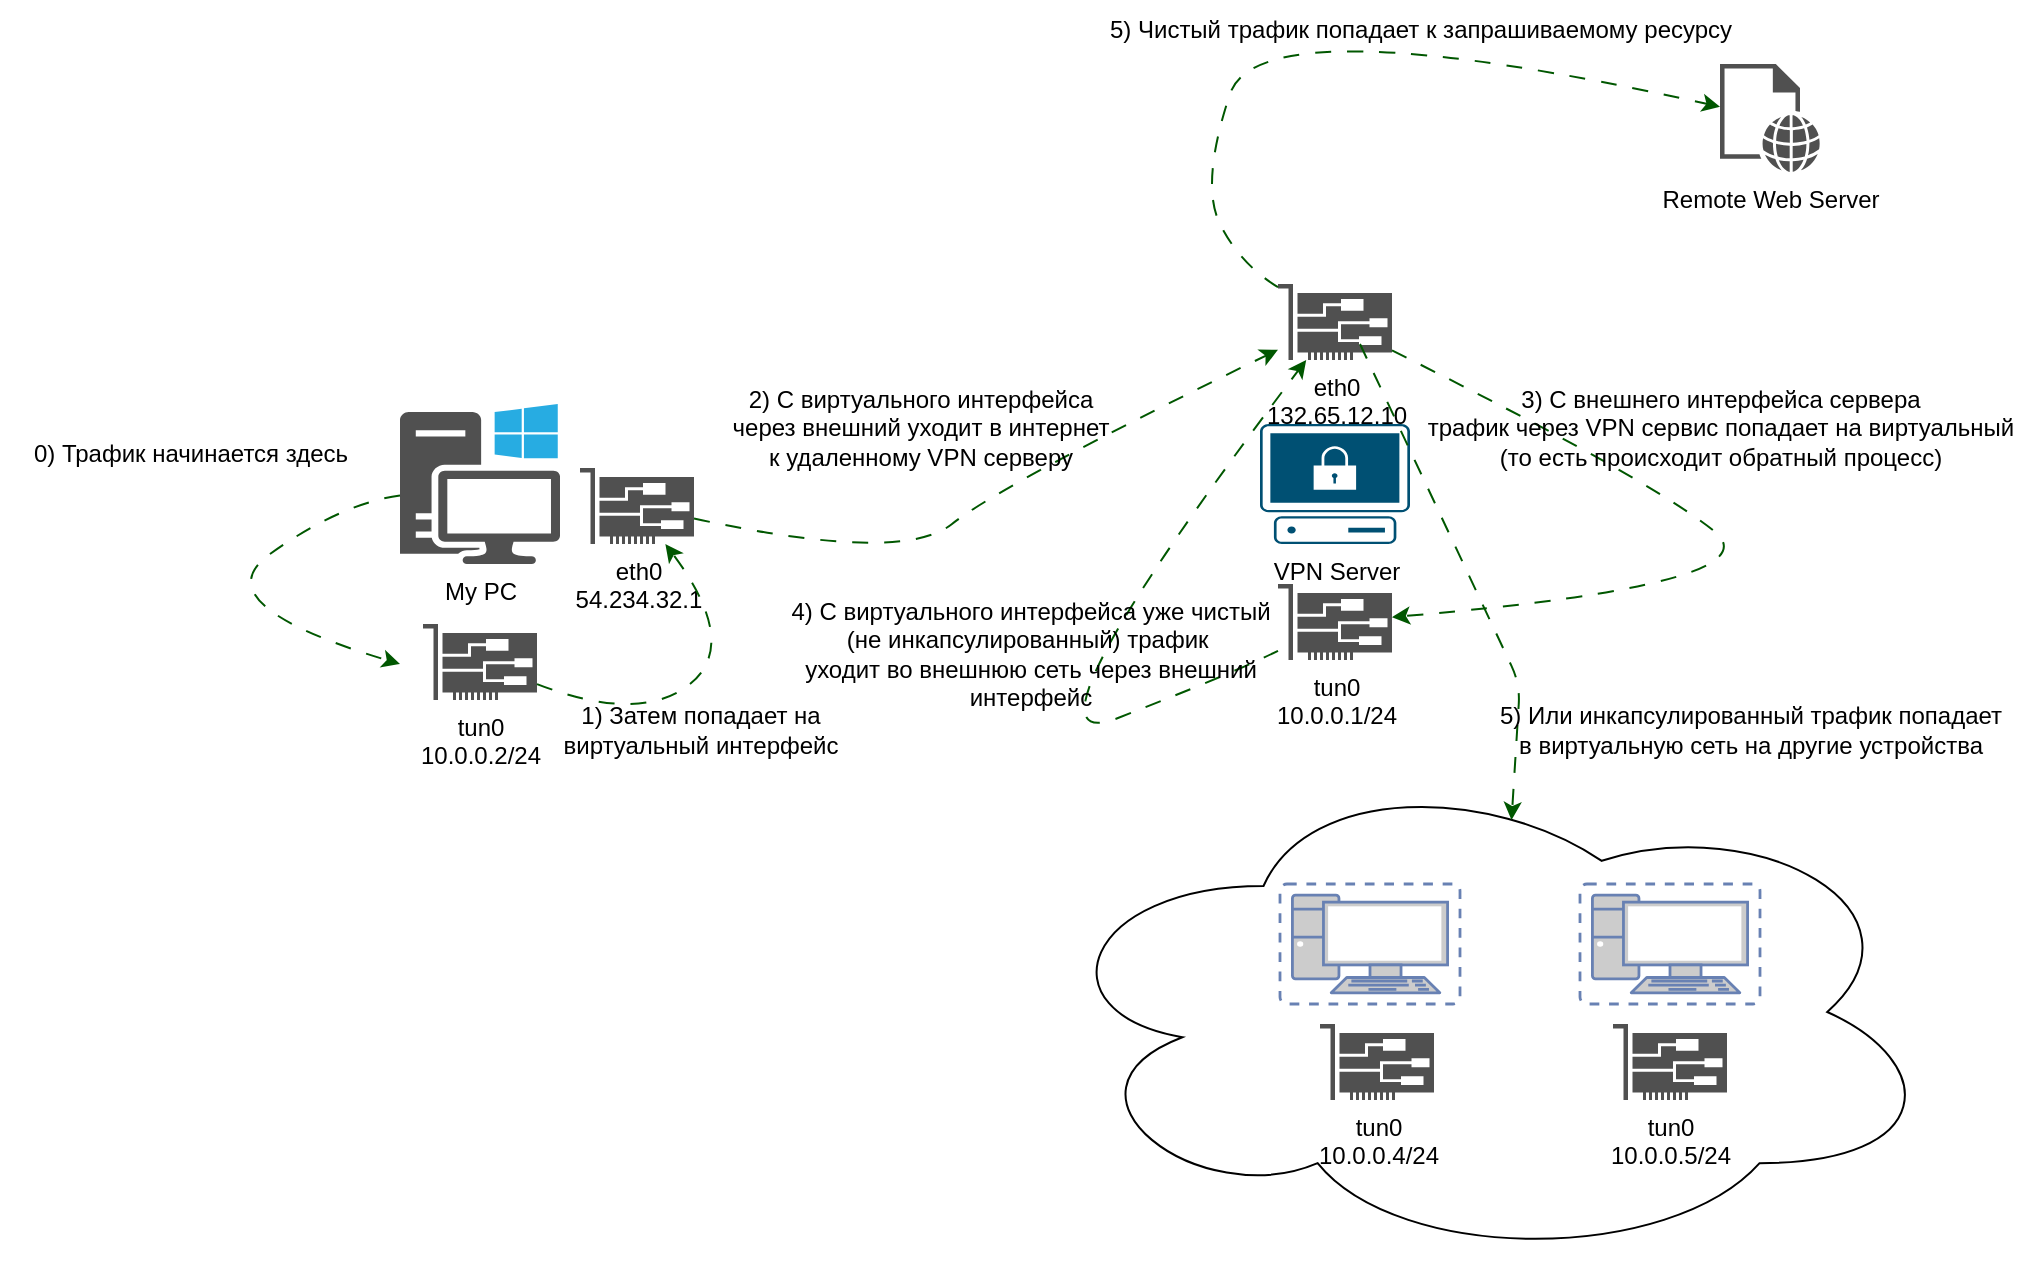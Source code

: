 <mxfile version="21.3.8" type="github">
  <diagram name="Page-1" id="ahk14qOgWb5BnK4jDoPu">
    <mxGraphModel dx="1781" dy="647" grid="1" gridSize="10" guides="1" tooltips="1" connect="1" arrows="1" fold="1" page="1" pageScale="1" pageWidth="827" pageHeight="1169" math="0" shadow="0">
      <root>
        <mxCell id="0" />
        <mxCell id="1" parent="0" />
        <mxCell id="t2J68xa6cFNO4QLSiprF-39" value="" style="ellipse;shape=cloud;whiteSpace=wrap;html=1;" parent="1" vertex="1">
          <mxGeometry x="409" y="388" width="451" height="252" as="geometry" />
        </mxCell>
        <mxCell id="t2J68xa6cFNO4QLSiprF-1" value="My PC" style="sketch=0;pointerEvents=1;shadow=0;dashed=0;html=1;strokeColor=none;fillColor=#505050;labelPosition=center;verticalLabelPosition=bottom;verticalAlign=top;outlineConnect=0;align=center;shape=mxgraph.office.devices.workstation_pc;" parent="1" vertex="1">
          <mxGeometry x="90" y="210" width="80" height="80" as="geometry" />
        </mxCell>
        <mxCell id="t2J68xa6cFNO4QLSiprF-2" value="VPN Server" style="points=[[0.02,0.015,0],[0.5,0,0],[0.98,0.015,0],[1,0.38,0],[0.895,0.98,0],[0.5,1,0],[0.105,0.98,0],[0,0.38,0]];verticalLabelPosition=bottom;sketch=0;html=1;verticalAlign=top;aspect=fixed;align=center;pointerEvents=1;shape=mxgraph.cisco19.secure_endpoint_pc;fillColor=#005073;strokeColor=none;" parent="1" vertex="1">
          <mxGeometry x="520" y="220" width="75" height="60" as="geometry" />
        </mxCell>
        <mxCell id="t2J68xa6cFNO4QLSiprF-3" value="" style="fontColor=#0066CC;verticalAlign=top;verticalLabelPosition=bottom;labelPosition=center;align=center;html=1;outlineConnect=0;fillColor=#CCCCCC;strokeColor=#6881B3;gradientColor=none;gradientDirection=north;strokeWidth=2;shape=mxgraph.networks.virtual_pc;" parent="1" vertex="1">
          <mxGeometry x="530" y="450" width="90" height="60" as="geometry" />
        </mxCell>
        <mxCell id="t2J68xa6cFNO4QLSiprF-6" value="Remote Web Server" style="sketch=0;pointerEvents=1;shadow=0;dashed=0;html=1;strokeColor=none;fillColor=#505050;labelPosition=center;verticalLabelPosition=bottom;verticalAlign=top;outlineConnect=0;align=center;shape=mxgraph.office.concepts.web_page;" parent="1" vertex="1">
          <mxGeometry x="750" y="40" width="50" height="54" as="geometry" />
        </mxCell>
        <mxCell id="t2J68xa6cFNO4QLSiprF-7" value="tun0&lt;br&gt;10.0.0.2/24" style="sketch=0;pointerEvents=1;shadow=0;dashed=0;html=1;strokeColor=none;fillColor=#505050;labelPosition=center;verticalLabelPosition=bottom;verticalAlign=top;outlineConnect=0;align=center;shape=mxgraph.office.devices.nic;" parent="1" vertex="1">
          <mxGeometry x="101.5" y="320" width="57" height="38" as="geometry" />
        </mxCell>
        <mxCell id="t2J68xa6cFNO4QLSiprF-8" value="eth0&lt;br&gt;54.234.32.1" style="sketch=0;pointerEvents=1;shadow=0;dashed=0;html=1;strokeColor=none;fillColor=#505050;labelPosition=center;verticalLabelPosition=bottom;verticalAlign=top;outlineConnect=0;align=center;shape=mxgraph.office.devices.nic;" parent="1" vertex="1">
          <mxGeometry x="180" y="242" width="57" height="38" as="geometry" />
        </mxCell>
        <mxCell id="t2J68xa6cFNO4QLSiprF-11" value="tun0&lt;br&gt;10.0.0.4/24" style="sketch=0;pointerEvents=1;shadow=0;dashed=0;html=1;strokeColor=none;fillColor=#505050;labelPosition=center;verticalLabelPosition=bottom;verticalAlign=top;outlineConnect=0;align=center;shape=mxgraph.office.devices.nic;" parent="1" vertex="1">
          <mxGeometry x="550" y="520" width="57" height="38" as="geometry" />
        </mxCell>
        <mxCell id="t2J68xa6cFNO4QLSiprF-12" value="tun0&lt;br&gt;10.0.0.5/24" style="sketch=0;pointerEvents=1;shadow=0;dashed=0;html=1;strokeColor=none;fillColor=#505050;labelPosition=center;verticalLabelPosition=bottom;verticalAlign=top;outlineConnect=0;align=center;shape=mxgraph.office.devices.nic;" parent="1" vertex="1">
          <mxGeometry x="696.5" y="520" width="57" height="38" as="geometry" />
        </mxCell>
        <mxCell id="t2J68xa6cFNO4QLSiprF-15" value="tun0&lt;br&gt;10.0.0.1/24" style="sketch=0;pointerEvents=1;shadow=0;dashed=0;html=1;strokeColor=none;fillColor=#505050;labelPosition=center;verticalLabelPosition=bottom;verticalAlign=top;outlineConnect=0;align=center;shape=mxgraph.office.devices.nic;" parent="1" vertex="1">
          <mxGeometry x="529" y="300" width="57" height="38" as="geometry" />
        </mxCell>
        <mxCell id="t2J68xa6cFNO4QLSiprF-16" value="eth0&lt;br&gt;132.65.12.10" style="sketch=0;pointerEvents=1;shadow=0;dashed=0;html=1;strokeColor=none;fillColor=#505050;labelPosition=center;verticalLabelPosition=bottom;verticalAlign=top;outlineConnect=0;align=center;shape=mxgraph.office.devices.nic;" parent="1" vertex="1">
          <mxGeometry x="529" y="150" width="57" height="38" as="geometry" />
        </mxCell>
        <mxCell id="t2J68xa6cFNO4QLSiprF-17" value="" style="endArrow=classic;html=1;dashed=1;dashPattern=8 8;curved=1;fillColor=#008a00;strokeColor=#005700;" parent="1" source="t2J68xa6cFNO4QLSiprF-1" edge="1">
          <mxGeometry width="50" height="50" relative="1" as="geometry">
            <mxPoint x="10" y="260" as="sourcePoint" />
            <mxPoint x="90" y="340" as="targetPoint" />
            <Array as="points">
              <mxPoint x="60" y="260" />
              <mxPoint x="-10" y="310" />
            </Array>
          </mxGeometry>
        </mxCell>
        <mxCell id="t2J68xa6cFNO4QLSiprF-19" value="" style="endArrow=classic;html=1;dashed=1;dashPattern=8 8;curved=1;fillColor=#008a00;strokeColor=#005700;" parent="1" source="t2J68xa6cFNO4QLSiprF-7" target="t2J68xa6cFNO4QLSiprF-8" edge="1">
          <mxGeometry width="50" height="50" relative="1" as="geometry">
            <mxPoint x="270" y="366" as="sourcePoint" />
            <mxPoint x="270" y="450" as="targetPoint" />
            <Array as="points">
              <mxPoint x="210" y="370" />
              <mxPoint x="260" y="330" />
            </Array>
          </mxGeometry>
        </mxCell>
        <mxCell id="t2J68xa6cFNO4QLSiprF-20" value="0) Трафик начинается здесь" style="text;html=1;align=center;verticalAlign=middle;resizable=0;points=[];autosize=1;strokeColor=none;fillColor=none;" parent="1" vertex="1">
          <mxGeometry x="-110" y="220" width="190" height="30" as="geometry" />
        </mxCell>
        <mxCell id="t2J68xa6cFNO4QLSiprF-21" value="1) Затем попадает на&lt;br&gt;виртуальный интерфейс" style="text;html=1;align=center;verticalAlign=middle;resizable=0;points=[];autosize=1;strokeColor=none;fillColor=none;" parent="1" vertex="1">
          <mxGeometry x="160" y="353" width="160" height="40" as="geometry" />
        </mxCell>
        <mxCell id="t2J68xa6cFNO4QLSiprF-23" value="" style="endArrow=classic;html=1;dashed=1;dashPattern=8 8;curved=1;fillColor=#008a00;strokeColor=#005700;" parent="1" source="t2J68xa6cFNO4QLSiprF-8" target="t2J68xa6cFNO4QLSiprF-16" edge="1">
          <mxGeometry width="50" height="50" relative="1" as="geometry">
            <mxPoint x="290" y="270" as="sourcePoint" />
            <mxPoint x="354" y="200" as="targetPoint" />
            <Array as="points">
              <mxPoint x="341" y="290" />
              <mxPoint x="391" y="250" />
            </Array>
          </mxGeometry>
        </mxCell>
        <mxCell id="t2J68xa6cFNO4QLSiprF-24" value="2) С виртуального интерфейса&lt;br&gt;через внешний уходит в интернет&lt;br&gt;к удаленному VPN серверу" style="text;html=1;align=center;verticalAlign=middle;resizable=0;points=[];autosize=1;strokeColor=none;fillColor=none;" parent="1" vertex="1">
          <mxGeometry x="240" y="192" width="220" height="60" as="geometry" />
        </mxCell>
        <mxCell id="t2J68xa6cFNO4QLSiprF-25" value="" style="endArrow=classic;html=1;dashed=1;dashPattern=8 8;curved=1;fillColor=#008a00;strokeColor=#005700;" parent="1" source="t2J68xa6cFNO4QLSiprF-16" target="t2J68xa6cFNO4QLSiprF-15" edge="1">
          <mxGeometry width="50" height="50" relative="1" as="geometry">
            <mxPoint x="610" y="224" as="sourcePoint" />
            <mxPoint x="902" y="140" as="targetPoint" />
            <Array as="points">
              <mxPoint x="714" y="247" />
              <mxPoint x="780" y="300" />
            </Array>
          </mxGeometry>
        </mxCell>
        <mxCell id="t2J68xa6cFNO4QLSiprF-26" value="3) С внешнего интерфейса сервера &lt;br&gt;трафик через VPN сервис попадает на виртуальный &lt;br&gt;(то есть происходит обратный процесс)" style="text;html=1;align=center;verticalAlign=middle;resizable=0;points=[];autosize=1;strokeColor=none;fillColor=none;" parent="1" vertex="1">
          <mxGeometry x="590" y="192" width="320" height="60" as="geometry" />
        </mxCell>
        <mxCell id="t2J68xa6cFNO4QLSiprF-29" value="" style="endArrow=classic;html=1;dashed=1;dashPattern=8 8;curved=1;fillColor=#008a00;strokeColor=#005700;" parent="1" source="t2J68xa6cFNO4QLSiprF-15" target="t2J68xa6cFNO4QLSiprF-16" edge="1">
          <mxGeometry width="50" height="50" relative="1" as="geometry">
            <mxPoint x="380" y="280" as="sourcePoint" />
            <mxPoint x="410" y="290" as="targetPoint" />
            <Array as="points">
              <mxPoint x="508" y="344" />
              <mxPoint x="390" y="390" />
            </Array>
          </mxGeometry>
        </mxCell>
        <mxCell id="t2J68xa6cFNO4QLSiprF-30" value="4) С виртуального интерфейса уже чистый&lt;br&gt;(не инкапсулированный) трафик&amp;nbsp;&lt;br&gt;уходит во внешнюю сеть через внешний&lt;br&gt;интерфейс" style="text;html=1;align=center;verticalAlign=middle;resizable=0;points=[];autosize=1;strokeColor=none;fillColor=none;" parent="1" vertex="1">
          <mxGeometry x="270" y="300" width="270" height="70" as="geometry" />
        </mxCell>
        <mxCell id="t2J68xa6cFNO4QLSiprF-31" value="" style="endArrow=classic;html=1;dashed=1;dashPattern=8 8;curved=1;fillColor=#008a00;strokeColor=#005700;" parent="1" source="t2J68xa6cFNO4QLSiprF-16" target="t2J68xa6cFNO4QLSiprF-6" edge="1">
          <mxGeometry width="50" height="50" relative="1" as="geometry">
            <mxPoint x="598" y="75" as="sourcePoint" />
            <mxPoint x="612" y="-70" as="targetPoint" />
            <Array as="points">
              <mxPoint x="510" y="140" />
              <mxPoint x="490" y="100" />
              <mxPoint x="520" y="10" />
            </Array>
          </mxGeometry>
        </mxCell>
        <mxCell id="t2J68xa6cFNO4QLSiprF-32" value="5) Чистый трафик попадает к запрашиваемому ресурсу" style="text;html=1;align=center;verticalAlign=middle;resizable=0;points=[];autosize=1;strokeColor=none;fillColor=none;" parent="1" vertex="1">
          <mxGeometry x="430" y="8" width="340" height="30" as="geometry" />
        </mxCell>
        <mxCell id="t2J68xa6cFNO4QLSiprF-34" value="" style="endArrow=classic;html=1;dashed=1;dashPattern=8 8;fillColor=#008a00;strokeColor=#005700;entryX=0.525;entryY=0.119;entryDx=0;entryDy=0;entryPerimeter=0;" parent="1" target="t2J68xa6cFNO4QLSiprF-39" edge="1">
          <mxGeometry width="50" height="50" relative="1" as="geometry">
            <mxPoint x="570" y="180" as="sourcePoint" />
            <mxPoint x="770" y="440" as="targetPoint" />
            <Array as="points">
              <mxPoint x="650" y="350" />
            </Array>
          </mxGeometry>
        </mxCell>
        <mxCell id="t2J68xa6cFNO4QLSiprF-38" value="5) Или инкапсулированный трафик попадает &lt;br&gt;в виртуальную сеть на другие устройства" style="text;html=1;align=center;verticalAlign=middle;resizable=0;points=[];autosize=1;strokeColor=none;fillColor=none;" parent="1" vertex="1">
          <mxGeometry x="625" y="353" width="280" height="40" as="geometry" />
        </mxCell>
        <mxCell id="t2J68xa6cFNO4QLSiprF-5" value="" style="fontColor=#0066CC;verticalAlign=top;verticalLabelPosition=bottom;labelPosition=center;align=center;html=1;outlineConnect=0;fillColor=#CCCCCC;strokeColor=#6881B3;gradientColor=none;gradientDirection=north;strokeWidth=2;shape=mxgraph.networks.virtual_pc;" parent="1" vertex="1">
          <mxGeometry x="680" y="450" width="90" height="60" as="geometry" />
        </mxCell>
      </root>
    </mxGraphModel>
  </diagram>
</mxfile>
